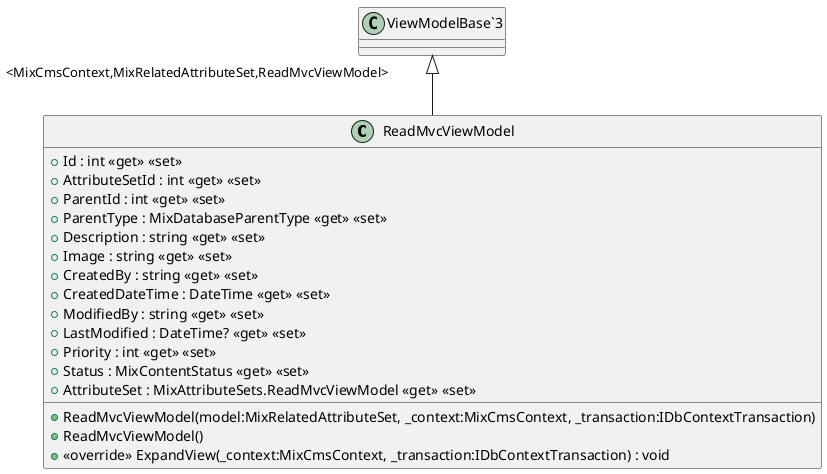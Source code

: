 @startuml
class ReadMvcViewModel {
    + ReadMvcViewModel(model:MixRelatedAttributeSet, _context:MixCmsContext, _transaction:IDbContextTransaction)
    + ReadMvcViewModel()
    + Id : int <<get>> <<set>>
    + AttributeSetId : int <<get>> <<set>>
    + ParentId : int <<get>> <<set>>
    + ParentType : MixDatabaseParentType <<get>> <<set>>
    + Description : string <<get>> <<set>>
    + Image : string <<get>> <<set>>
    + CreatedBy : string <<get>> <<set>>
    + CreatedDateTime : DateTime <<get>> <<set>>
    + ModifiedBy : string <<get>> <<set>>
    + LastModified : DateTime? <<get>> <<set>>
    + Priority : int <<get>> <<set>>
    + Status : MixContentStatus <<get>> <<set>>
    + AttributeSet : MixAttributeSets.ReadMvcViewModel <<get>> <<set>>
    + <<override>> ExpandView(_context:MixCmsContext, _transaction:IDbContextTransaction) : void
}
"ViewModelBase`3" "<MixCmsContext,MixRelatedAttributeSet,ReadMvcViewModel>" <|-- ReadMvcViewModel
@enduml
